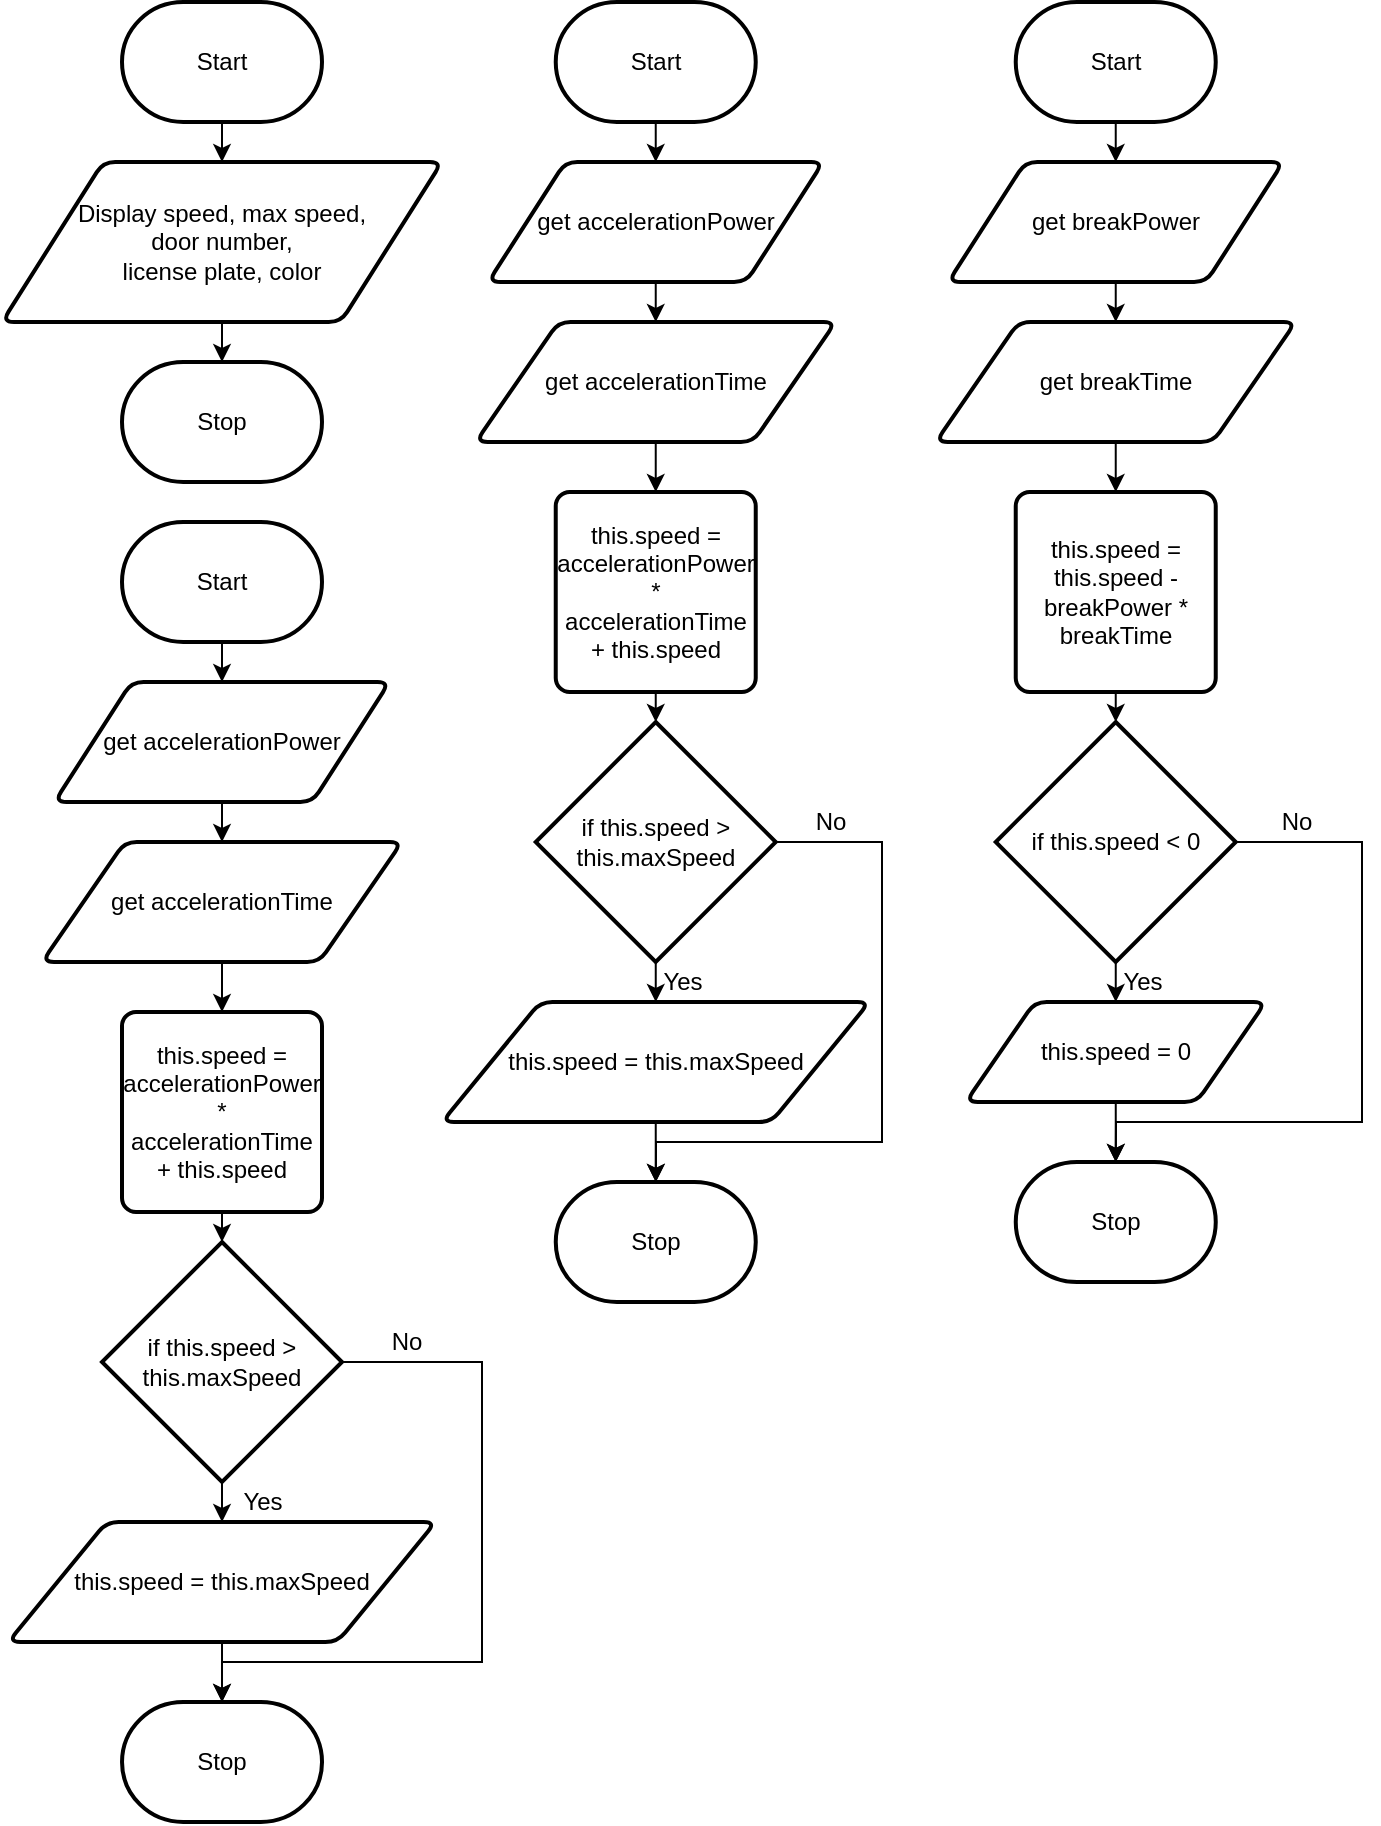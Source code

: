 <mxfile>
    <diagram id="djs_C3YUPWiDyBw2xULX" name="Page-1">
        <mxGraphModel dx="1082" dy="749" grid="1" gridSize="10" guides="1" tooltips="1" connect="1" arrows="1" fold="1" page="1" pageScale="1" pageWidth="827" pageHeight="1169" math="0" shadow="0">
            <root>
                <mxCell id="0"/>
                <mxCell id="1" parent="0"/>
                <mxCell id="39" value="" style="edgeStyle=none;html=1;" parent="1" source="40" target="42" edge="1">
                    <mxGeometry relative="1" as="geometry"/>
                </mxCell>
                <mxCell id="40" value="Start" style="strokeWidth=2;html=1;shape=mxgraph.flowchart.terminator;whiteSpace=wrap;" parent="1" vertex="1">
                    <mxGeometry x="600" y="80" width="100" height="60" as="geometry"/>
                </mxCell>
                <mxCell id="41" value="" style="edgeStyle=none;html=1;" parent="1" source="42" target="43" edge="1">
                    <mxGeometry relative="1" as="geometry"/>
                </mxCell>
                <mxCell id="42" value="Display speed, max speed, &lt;br&gt;door number, &lt;br&gt;license plate, color" style="shape=parallelogram;html=1;strokeWidth=2;perimeter=parallelogramPerimeter;whiteSpace=wrap;rounded=1;arcSize=12;size=0.23;" parent="1" vertex="1">
                    <mxGeometry x="540" y="160" width="220" height="80" as="geometry"/>
                </mxCell>
                <mxCell id="43" value="Stop" style="strokeWidth=2;html=1;shape=mxgraph.flowchart.terminator;whiteSpace=wrap;" parent="1" vertex="1">
                    <mxGeometry x="600" y="260" width="100" height="60" as="geometry"/>
                </mxCell>
                <mxCell id="49" value="" style="edgeStyle=none;html=1;" parent="1" source="50" edge="1">
                    <mxGeometry relative="1" as="geometry">
                        <mxPoint x="650" y="420" as="targetPoint"/>
                    </mxGeometry>
                </mxCell>
                <mxCell id="50" value="Start" style="strokeWidth=2;html=1;shape=mxgraph.flowchart.terminator;whiteSpace=wrap;" parent="1" vertex="1">
                    <mxGeometry x="600" y="340" width="100" height="60" as="geometry"/>
                </mxCell>
                <mxCell id="52" value="" style="edgeStyle=none;html=1;" parent="1" source="53" target="55" edge="1">
                    <mxGeometry relative="1" as="geometry"/>
                </mxCell>
                <mxCell id="53" value="get accelerationPower" style="shape=parallelogram;html=1;strokeWidth=2;perimeter=parallelogramPerimeter;whiteSpace=wrap;rounded=1;arcSize=12;size=0.23;" parent="1" vertex="1">
                    <mxGeometry x="566.25" y="420" width="167.5" height="60" as="geometry"/>
                </mxCell>
                <mxCell id="57" value="" style="edgeStyle=none;html=1;" parent="1" source="55" target="56" edge="1">
                    <mxGeometry relative="1" as="geometry"/>
                </mxCell>
                <mxCell id="55" value="get accelerationTime" style="shape=parallelogram;html=1;strokeWidth=2;perimeter=parallelogramPerimeter;whiteSpace=wrap;rounded=1;arcSize=12;size=0.23;" parent="1" vertex="1">
                    <mxGeometry x="560" y="500" width="180" height="60" as="geometry"/>
                </mxCell>
                <mxCell id="59" value="" style="edgeStyle=none;html=1;" parent="1" source="56" target="58" edge="1">
                    <mxGeometry relative="1" as="geometry"/>
                </mxCell>
                <mxCell id="56" value="this.speed = accelerationPower * accelerationTime + this.speed" style="rounded=1;whiteSpace=wrap;html=1;absoluteArcSize=1;arcSize=14;strokeWidth=2;" parent="1" vertex="1">
                    <mxGeometry x="600" y="585" width="100" height="100" as="geometry"/>
                </mxCell>
                <mxCell id="62" value="" style="edgeStyle=none;html=1;" parent="1" source="58" target="60" edge="1">
                    <mxGeometry relative="1" as="geometry"/>
                </mxCell>
                <mxCell id="97" style="edgeStyle=none;html=1;entryX=0.5;entryY=0;entryDx=0;entryDy=0;entryPerimeter=0;rounded=0;" edge="1" parent="1" source="58" target="63">
                    <mxGeometry relative="1" as="geometry">
                        <Array as="points">
                            <mxPoint x="780" y="760"/>
                            <mxPoint x="780" y="910"/>
                            <mxPoint x="650" y="910"/>
                        </Array>
                    </mxGeometry>
                </mxCell>
                <mxCell id="58" value="if this.speed &amp;gt; this.maxSpeed" style="strokeWidth=2;html=1;shape=mxgraph.flowchart.decision;whiteSpace=wrap;" parent="1" vertex="1">
                    <mxGeometry x="590" y="700" width="120" height="120" as="geometry"/>
                </mxCell>
                <mxCell id="64" value="" style="edgeStyle=none;html=1;" parent="1" source="60" target="63" edge="1">
                    <mxGeometry relative="1" as="geometry"/>
                </mxCell>
                <mxCell id="60" value="this.speed = this.maxSpeed" style="shape=parallelogram;html=1;strokeWidth=2;perimeter=parallelogramPerimeter;whiteSpace=wrap;rounded=1;arcSize=12;size=0.23;" parent="1" vertex="1">
                    <mxGeometry x="543.13" y="840" width="213.75" height="60" as="geometry"/>
                </mxCell>
                <mxCell id="63" value="Stop" style="strokeWidth=2;html=1;shape=mxgraph.flowchart.terminator;whiteSpace=wrap;" parent="1" vertex="1">
                    <mxGeometry x="600.01" y="930" width="100" height="60" as="geometry"/>
                </mxCell>
                <mxCell id="65" value="" style="edgeStyle=none;html=1;" parent="1" source="66" edge="1">
                    <mxGeometry relative="1" as="geometry">
                        <mxPoint x="866.87" y="160" as="targetPoint"/>
                    </mxGeometry>
                </mxCell>
                <mxCell id="66" value="Start" style="strokeWidth=2;html=1;shape=mxgraph.flowchart.terminator;whiteSpace=wrap;" parent="1" vertex="1">
                    <mxGeometry x="816.87" y="80" width="100" height="60" as="geometry"/>
                </mxCell>
                <mxCell id="67" value="" style="edgeStyle=none;html=1;" parent="1" source="68" target="70" edge="1">
                    <mxGeometry relative="1" as="geometry"/>
                </mxCell>
                <mxCell id="68" value="get accelerationPower" style="shape=parallelogram;html=1;strokeWidth=2;perimeter=parallelogramPerimeter;whiteSpace=wrap;rounded=1;arcSize=12;size=0.23;" parent="1" vertex="1">
                    <mxGeometry x="783.12" y="160" width="167.5" height="60" as="geometry"/>
                </mxCell>
                <mxCell id="69" value="" style="edgeStyle=none;html=1;" parent="1" source="70" target="72" edge="1">
                    <mxGeometry relative="1" as="geometry"/>
                </mxCell>
                <mxCell id="70" value="get accelerationTime" style="shape=parallelogram;html=1;strokeWidth=2;perimeter=parallelogramPerimeter;whiteSpace=wrap;rounded=1;arcSize=12;size=0.23;" parent="1" vertex="1">
                    <mxGeometry x="776.87" y="240" width="180" height="60" as="geometry"/>
                </mxCell>
                <mxCell id="71" value="" style="edgeStyle=none;html=1;" parent="1" source="72" target="74" edge="1">
                    <mxGeometry relative="1" as="geometry"/>
                </mxCell>
                <mxCell id="72" value="this.speed = accelerationPower * accelerationTime + this.speed" style="rounded=1;whiteSpace=wrap;html=1;absoluteArcSize=1;arcSize=14;strokeWidth=2;" parent="1" vertex="1">
                    <mxGeometry x="816.87" y="325" width="100" height="100" as="geometry"/>
                </mxCell>
                <mxCell id="73" value="" style="edgeStyle=none;html=1;" parent="1" source="74" target="76" edge="1">
                    <mxGeometry relative="1" as="geometry"/>
                </mxCell>
                <mxCell id="92" style="edgeStyle=none;html=1;rounded=0;" parent="1" source="74" target="77" edge="1">
                    <mxGeometry relative="1" as="geometry">
                        <Array as="points">
                            <mxPoint x="980" y="500"/>
                            <mxPoint x="980" y="650"/>
                            <mxPoint x="867" y="650"/>
                        </Array>
                    </mxGeometry>
                </mxCell>
                <mxCell id="74" value="if this.speed &amp;gt; this.maxSpeed" style="strokeWidth=2;html=1;shape=mxgraph.flowchart.decision;whiteSpace=wrap;" parent="1" vertex="1">
                    <mxGeometry x="806.87" y="440" width="120" height="120" as="geometry"/>
                </mxCell>
                <mxCell id="75" value="" style="edgeStyle=none;html=1;" parent="1" source="76" target="77" edge="1">
                    <mxGeometry relative="1" as="geometry"/>
                </mxCell>
                <mxCell id="76" value="this.speed = this.maxSpeed" style="shape=parallelogram;html=1;strokeWidth=2;perimeter=parallelogramPerimeter;whiteSpace=wrap;rounded=1;arcSize=12;size=0.23;" parent="1" vertex="1">
                    <mxGeometry x="760" y="580" width="213.75" height="60" as="geometry"/>
                </mxCell>
                <mxCell id="77" value="Stop" style="strokeWidth=2;html=1;shape=mxgraph.flowchart.terminator;whiteSpace=wrap;" parent="1" vertex="1">
                    <mxGeometry x="816.88" y="670" width="100" height="60" as="geometry"/>
                </mxCell>
                <mxCell id="78" value="" style="edgeStyle=none;html=1;" parent="1" source="79" edge="1">
                    <mxGeometry relative="1" as="geometry">
                        <mxPoint x="1096.87" y="160" as="targetPoint"/>
                    </mxGeometry>
                </mxCell>
                <mxCell id="79" value="Start" style="strokeWidth=2;html=1;shape=mxgraph.flowchart.terminator;whiteSpace=wrap;" parent="1" vertex="1">
                    <mxGeometry x="1046.87" y="80" width="100" height="60" as="geometry"/>
                </mxCell>
                <mxCell id="80" value="" style="edgeStyle=none;html=1;" parent="1" source="81" target="83" edge="1">
                    <mxGeometry relative="1" as="geometry"/>
                </mxCell>
                <mxCell id="81" value="get breakPower" style="shape=parallelogram;html=1;strokeWidth=2;perimeter=parallelogramPerimeter;whiteSpace=wrap;rounded=1;arcSize=12;size=0.23;" parent="1" vertex="1">
                    <mxGeometry x="1013.12" y="160" width="167.5" height="60" as="geometry"/>
                </mxCell>
                <mxCell id="82" value="" style="edgeStyle=none;html=1;" parent="1" source="83" target="85" edge="1">
                    <mxGeometry relative="1" as="geometry"/>
                </mxCell>
                <mxCell id="83" value="get breakTime" style="shape=parallelogram;html=1;strokeWidth=2;perimeter=parallelogramPerimeter;whiteSpace=wrap;rounded=1;arcSize=12;size=0.23;" parent="1" vertex="1">
                    <mxGeometry x="1006.87" y="240" width="180" height="60" as="geometry"/>
                </mxCell>
                <mxCell id="84" value="" style="edgeStyle=none;html=1;" parent="1" source="85" target="87" edge="1">
                    <mxGeometry relative="1" as="geometry"/>
                </mxCell>
                <mxCell id="85" value="this.speed = this.speed - breakPower * breakTime" style="rounded=1;whiteSpace=wrap;html=1;absoluteArcSize=1;arcSize=14;strokeWidth=2;" parent="1" vertex="1">
                    <mxGeometry x="1046.87" y="325" width="100" height="100" as="geometry"/>
                </mxCell>
                <mxCell id="86" value="" style="edgeStyle=none;html=1;" parent="1" source="87" target="89" edge="1">
                    <mxGeometry relative="1" as="geometry"/>
                </mxCell>
                <mxCell id="94" style="edgeStyle=none;rounded=0;html=1;entryX=0.5;entryY=0;entryDx=0;entryDy=0;entryPerimeter=0;" parent="1" source="87" target="90" edge="1">
                    <mxGeometry relative="1" as="geometry">
                        <Array as="points">
                            <mxPoint x="1220" y="500"/>
                            <mxPoint x="1220" y="640"/>
                            <mxPoint x="1097" y="640"/>
                        </Array>
                    </mxGeometry>
                </mxCell>
                <mxCell id="87" value="if this.speed &amp;lt; 0" style="strokeWidth=2;html=1;shape=mxgraph.flowchart.decision;whiteSpace=wrap;" parent="1" vertex="1">
                    <mxGeometry x="1036.87" y="440" width="120" height="120" as="geometry"/>
                </mxCell>
                <mxCell id="88" value="" style="edgeStyle=none;html=1;" parent="1" source="89" target="90" edge="1">
                    <mxGeometry relative="1" as="geometry"/>
                </mxCell>
                <mxCell id="89" value="this.speed = 0" style="shape=parallelogram;html=1;strokeWidth=2;perimeter=parallelogramPerimeter;whiteSpace=wrap;rounded=1;arcSize=12;size=0.23;" parent="1" vertex="1">
                    <mxGeometry x="1021.88" y="580" width="150" height="50" as="geometry"/>
                </mxCell>
                <mxCell id="90" value="Stop" style="strokeWidth=2;html=1;shape=mxgraph.flowchart.terminator;whiteSpace=wrap;" parent="1" vertex="1">
                    <mxGeometry x="1046.88" y="660" width="100" height="60" as="geometry"/>
                </mxCell>
                <mxCell id="91" value="Yes&lt;br&gt;" style="text;html=1;resizable=0;autosize=1;align=center;verticalAlign=middle;points=[];fillColor=none;strokeColor=none;rounded=0;" parent="1" vertex="1">
                    <mxGeometry x="860" y="560" width="40" height="20" as="geometry"/>
                </mxCell>
                <mxCell id="93" value="No" style="text;html=1;resizable=0;autosize=1;align=center;verticalAlign=middle;points=[];fillColor=none;strokeColor=none;rounded=0;" parent="1" vertex="1">
                    <mxGeometry x="938.75" y="480" width="30" height="20" as="geometry"/>
                </mxCell>
                <mxCell id="95" value="Yes&lt;br&gt;" style="text;html=1;resizable=0;autosize=1;align=center;verticalAlign=middle;points=[];fillColor=none;strokeColor=none;rounded=0;" parent="1" vertex="1">
                    <mxGeometry x="1090" y="560" width="40" height="20" as="geometry"/>
                </mxCell>
                <mxCell id="96" value="No" style="text;html=1;resizable=0;autosize=1;align=center;verticalAlign=middle;points=[];fillColor=none;strokeColor=none;rounded=0;" parent="1" vertex="1">
                    <mxGeometry x="1171.88" y="480" width="30" height="20" as="geometry"/>
                </mxCell>
                <mxCell id="98" value="Yes&lt;br&gt;" style="text;html=1;resizable=0;autosize=1;align=center;verticalAlign=middle;points=[];fillColor=none;strokeColor=none;rounded=0;" vertex="1" parent="1">
                    <mxGeometry x="650" y="820" width="40" height="20" as="geometry"/>
                </mxCell>
                <mxCell id="99" value="No" style="text;html=1;resizable=0;autosize=1;align=center;verticalAlign=middle;points=[];fillColor=none;strokeColor=none;rounded=0;" vertex="1" parent="1">
                    <mxGeometry x="726.88" y="740" width="30" height="20" as="geometry"/>
                </mxCell>
            </root>
        </mxGraphModel>
    </diagram>
</mxfile>